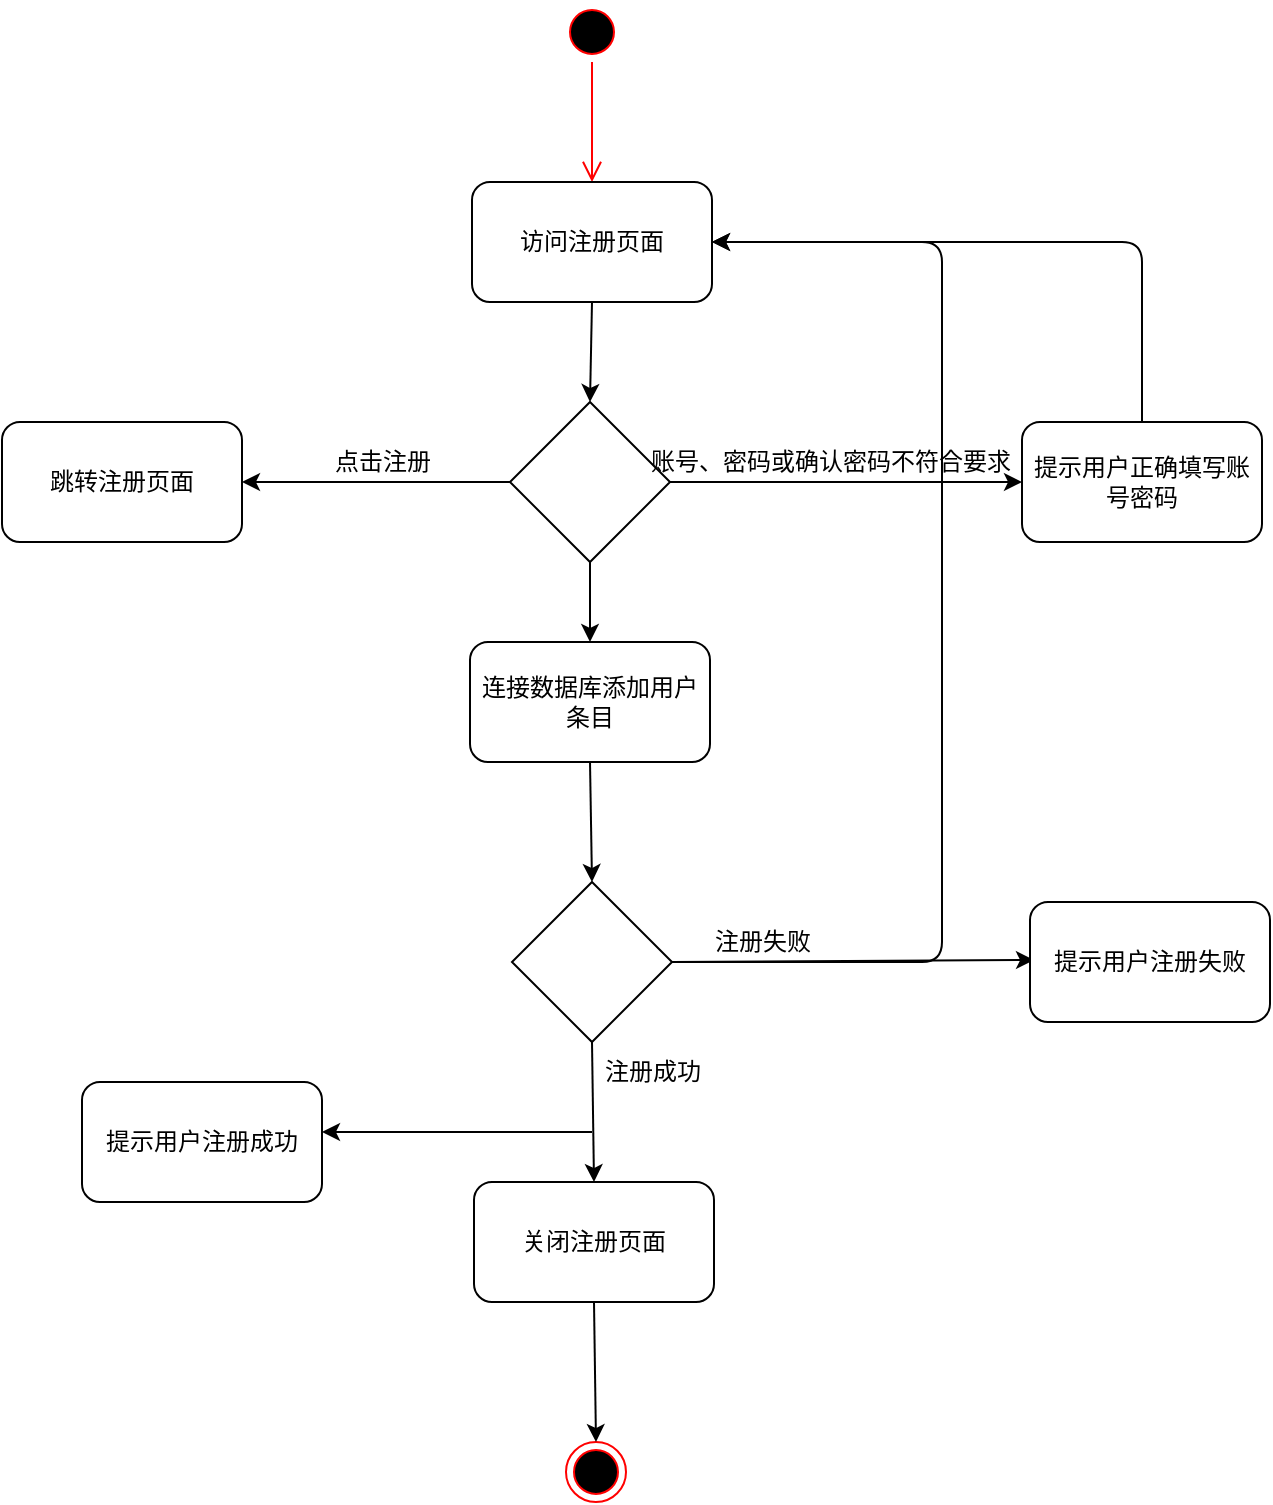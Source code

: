 <mxfile version="14.8.3" type="github">
  <diagram id="oSUh5gTr1yz_BKYe20sq" name="第 1 页">
    <mxGraphModel dx="1022" dy="418" grid="1" gridSize="10" guides="1" tooltips="1" connect="1" arrows="1" fold="1" page="1" pageScale="1" pageWidth="827" pageHeight="1169" math="0" shadow="0">
      <root>
        <mxCell id="0" />
        <mxCell id="1" parent="0" />
        <mxCell id="B3denJLG_MfzvqDeC5Jf-4" value="" style="ellipse;html=1;shape=startState;fillColor=#000000;strokeColor=#ff0000;" vertex="1" parent="1">
          <mxGeometry x="400" y="50" width="30" height="30" as="geometry" />
        </mxCell>
        <mxCell id="B3denJLG_MfzvqDeC5Jf-5" value="" style="edgeStyle=orthogonalEdgeStyle;html=1;verticalAlign=bottom;endArrow=open;endSize=8;strokeColor=#ff0000;" edge="1" source="B3denJLG_MfzvqDeC5Jf-4" parent="1">
          <mxGeometry relative="1" as="geometry">
            <mxPoint x="415" y="140" as="targetPoint" />
          </mxGeometry>
        </mxCell>
        <mxCell id="B3denJLG_MfzvqDeC5Jf-6" value="访问注册页面" style="rounded=1;whiteSpace=wrap;html=1;" vertex="1" parent="1">
          <mxGeometry x="355" y="140" width="120" height="60" as="geometry" />
        </mxCell>
        <mxCell id="B3denJLG_MfzvqDeC5Jf-7" value="" style="rhombus;whiteSpace=wrap;html=1;" vertex="1" parent="1">
          <mxGeometry x="374" y="250" width="80" height="80" as="geometry" />
        </mxCell>
        <mxCell id="B3denJLG_MfzvqDeC5Jf-9" value="" style="endArrow=classic;html=1;exitX=0.5;exitY=1;exitDx=0;exitDy=0;entryX=0.5;entryY=0;entryDx=0;entryDy=0;" edge="1" parent="1" source="B3denJLG_MfzvqDeC5Jf-6" target="B3denJLG_MfzvqDeC5Jf-7">
          <mxGeometry width="50" height="50" relative="1" as="geometry">
            <mxPoint x="390" y="260" as="sourcePoint" />
            <mxPoint x="440" y="210" as="targetPoint" />
          </mxGeometry>
        </mxCell>
        <mxCell id="B3denJLG_MfzvqDeC5Jf-10" value="" style="endArrow=classic;html=1;" edge="1" parent="1">
          <mxGeometry width="50" height="50" relative="1" as="geometry">
            <mxPoint x="454" y="290" as="sourcePoint" />
            <mxPoint x="630" y="290" as="targetPoint" />
          </mxGeometry>
        </mxCell>
        <mxCell id="B3denJLG_MfzvqDeC5Jf-11" value="账号、密码或确认密码不符合要求" style="text;html=1;align=center;verticalAlign=middle;resizable=0;points=[];autosize=1;strokeColor=none;" vertex="1" parent="1">
          <mxGeometry x="434" y="270" width="200" height="20" as="geometry" />
        </mxCell>
        <mxCell id="B3denJLG_MfzvqDeC5Jf-12" value="提示用户正确填写账号密码" style="rounded=1;whiteSpace=wrap;html=1;" vertex="1" parent="1">
          <mxGeometry x="630" y="260" width="120" height="60" as="geometry" />
        </mxCell>
        <mxCell id="B3denJLG_MfzvqDeC5Jf-13" value="" style="endArrow=classic;html=1;entryX=1;entryY=0.5;entryDx=0;entryDy=0;" edge="1" parent="1" target="B3denJLG_MfzvqDeC5Jf-6">
          <mxGeometry width="50" height="50" relative="1" as="geometry">
            <mxPoint x="690" y="260" as="sourcePoint" />
            <mxPoint x="740" y="210" as="targetPoint" />
            <Array as="points">
              <mxPoint x="690" y="170" />
            </Array>
          </mxGeometry>
        </mxCell>
        <mxCell id="B3denJLG_MfzvqDeC5Jf-14" value="" style="endArrow=classic;html=1;" edge="1" parent="1">
          <mxGeometry width="50" height="50" relative="1" as="geometry">
            <mxPoint x="374" y="290" as="sourcePoint" />
            <mxPoint x="240" y="290" as="targetPoint" />
          </mxGeometry>
        </mxCell>
        <mxCell id="B3denJLG_MfzvqDeC5Jf-15" value="点击注册" style="text;html=1;align=center;verticalAlign=middle;resizable=0;points=[];autosize=1;strokeColor=none;" vertex="1" parent="1">
          <mxGeometry x="280" y="270" width="60" height="20" as="geometry" />
        </mxCell>
        <mxCell id="B3denJLG_MfzvqDeC5Jf-16" value="跳转注册页面" style="rounded=1;whiteSpace=wrap;html=1;" vertex="1" parent="1">
          <mxGeometry x="120" y="260" width="120" height="60" as="geometry" />
        </mxCell>
        <mxCell id="B3denJLG_MfzvqDeC5Jf-17" value="" style="endArrow=classic;html=1;exitX=0.5;exitY=1;exitDx=0;exitDy=0;" edge="1" parent="1" source="B3denJLG_MfzvqDeC5Jf-7">
          <mxGeometry width="50" height="50" relative="1" as="geometry">
            <mxPoint x="390" y="340" as="sourcePoint" />
            <mxPoint x="414" y="370" as="targetPoint" />
          </mxGeometry>
        </mxCell>
        <mxCell id="B3denJLG_MfzvqDeC5Jf-18" value="连接数据库添加用户条目" style="rounded=1;whiteSpace=wrap;html=1;" vertex="1" parent="1">
          <mxGeometry x="354" y="370" width="120" height="60" as="geometry" />
        </mxCell>
        <mxCell id="B3denJLG_MfzvqDeC5Jf-20" value="" style="endArrow=classic;html=1;exitX=0.5;exitY=1;exitDx=0;exitDy=0;entryX=0.5;entryY=0;entryDx=0;entryDy=0;" edge="1" parent="1" source="B3denJLG_MfzvqDeC5Jf-18">
          <mxGeometry width="50" height="50" relative="1" as="geometry">
            <mxPoint x="390" y="420" as="sourcePoint" />
            <mxPoint x="415" y="490" as="targetPoint" />
          </mxGeometry>
        </mxCell>
        <mxCell id="B3denJLG_MfzvqDeC5Jf-27" value="关闭注册页面" style="rounded=1;whiteSpace=wrap;html=1;" vertex="1" parent="1">
          <mxGeometry x="356" y="640" width="120" height="60" as="geometry" />
        </mxCell>
        <mxCell id="B3denJLG_MfzvqDeC5Jf-28" value="" style="ellipse;html=1;shape=endState;fillColor=#000000;strokeColor=#ff0000;" vertex="1" parent="1">
          <mxGeometry x="402" y="770" width="30" height="30" as="geometry" />
        </mxCell>
        <mxCell id="B3denJLG_MfzvqDeC5Jf-29" value="" style="endArrow=classic;html=1;exitX=0.5;exitY=1;exitDx=0;exitDy=0;" edge="1" parent="1" source="B3denJLG_MfzvqDeC5Jf-27">
          <mxGeometry width="50" height="50" relative="1" as="geometry">
            <mxPoint x="392" y="840" as="sourcePoint" />
            <mxPoint x="417" y="770" as="targetPoint" />
          </mxGeometry>
        </mxCell>
        <mxCell id="B3denJLG_MfzvqDeC5Jf-31" value="" style="rhombus;whiteSpace=wrap;html=1;" vertex="1" parent="1">
          <mxGeometry x="375" y="490" width="80" height="80" as="geometry" />
        </mxCell>
        <mxCell id="B3denJLG_MfzvqDeC5Jf-32" value="" style="endArrow=classic;html=1;exitX=0.5;exitY=1;exitDx=0;exitDy=0;entryX=0.5;entryY=0;entryDx=0;entryDy=0;" edge="1" parent="1" source="B3denJLG_MfzvqDeC5Jf-31" target="B3denJLG_MfzvqDeC5Jf-27">
          <mxGeometry width="50" height="50" relative="1" as="geometry">
            <mxPoint x="390" y="620" as="sourcePoint" />
            <mxPoint x="440" y="570" as="targetPoint" />
          </mxGeometry>
        </mxCell>
        <mxCell id="B3denJLG_MfzvqDeC5Jf-33" value="注册成功" style="text;html=1;align=center;verticalAlign=middle;resizable=0;points=[];autosize=1;strokeColor=none;" vertex="1" parent="1">
          <mxGeometry x="415" y="575" width="60" height="20" as="geometry" />
        </mxCell>
        <mxCell id="B3denJLG_MfzvqDeC5Jf-34" value="" style="endArrow=classic;html=1;" edge="1" parent="1">
          <mxGeometry width="50" height="50" relative="1" as="geometry">
            <mxPoint x="415" y="615" as="sourcePoint" />
            <mxPoint x="280" y="615" as="targetPoint" />
          </mxGeometry>
        </mxCell>
        <mxCell id="B3denJLG_MfzvqDeC5Jf-35" value="提示用户注册成功" style="rounded=1;whiteSpace=wrap;html=1;" vertex="1" parent="1">
          <mxGeometry x="160" y="590" width="120" height="60" as="geometry" />
        </mxCell>
        <mxCell id="B3denJLG_MfzvqDeC5Jf-36" value="" style="endArrow=classic;html=1;entryX=1;entryY=0.5;entryDx=0;entryDy=0;" edge="1" parent="1" target="B3denJLG_MfzvqDeC5Jf-6">
          <mxGeometry width="50" height="50" relative="1" as="geometry">
            <mxPoint x="455" y="530" as="sourcePoint" />
            <mxPoint x="560" y="530" as="targetPoint" />
            <Array as="points">
              <mxPoint x="590" y="530" />
              <mxPoint x="590" y="170" />
            </Array>
          </mxGeometry>
        </mxCell>
        <mxCell id="B3denJLG_MfzvqDeC5Jf-37" value="注册失败" style="text;html=1;align=center;verticalAlign=middle;resizable=0;points=[];autosize=1;strokeColor=none;" vertex="1" parent="1">
          <mxGeometry x="470" y="510" width="60" height="20" as="geometry" />
        </mxCell>
        <mxCell id="B3denJLG_MfzvqDeC5Jf-38" value="" style="endArrow=classic;html=1;exitX=1;exitY=0.5;exitDx=0;exitDy=0;" edge="1" parent="1" source="B3denJLG_MfzvqDeC5Jf-31">
          <mxGeometry width="50" height="50" relative="1" as="geometry">
            <mxPoint x="584" y="530" as="sourcePoint" />
            <mxPoint x="636" y="529" as="targetPoint" />
          </mxGeometry>
        </mxCell>
        <mxCell id="B3denJLG_MfzvqDeC5Jf-39" value="提示用户注册失败" style="rounded=1;whiteSpace=wrap;html=1;" vertex="1" parent="1">
          <mxGeometry x="634" y="500" width="120" height="60" as="geometry" />
        </mxCell>
      </root>
    </mxGraphModel>
  </diagram>
</mxfile>
